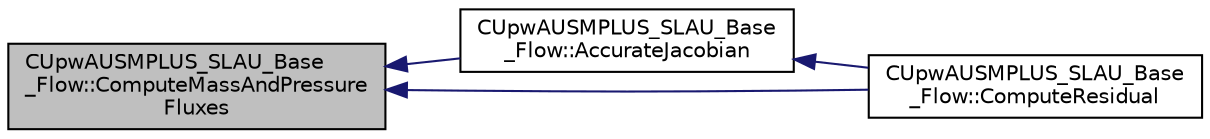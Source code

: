 digraph "CUpwAUSMPLUS_SLAU_Base_Flow::ComputeMassAndPressureFluxes"
{
  edge [fontname="Helvetica",fontsize="10",labelfontname="Helvetica",labelfontsize="10"];
  node [fontname="Helvetica",fontsize="10",shape=record];
  rankdir="LR";
  Node21 [label="CUpwAUSMPLUS_SLAU_Base\l_Flow::ComputeMassAndPressure\lFluxes",height=0.2,width=0.4,color="black", fillcolor="grey75", style="filled", fontcolor="black"];
  Node21 -> Node22 [dir="back",color="midnightblue",fontsize="10",style="solid",fontname="Helvetica"];
  Node22 [label="CUpwAUSMPLUS_SLAU_Base\l_Flow::AccurateJacobian",height=0.2,width=0.4,color="black", fillcolor="white", style="filled",URL="$class_c_upw_a_u_s_m_p_l_u_s___s_l_a_u___base___flow.html#a609b294c295441cf81e8b06fb8016a59",tooltip="Compute the flux Jacobians using a mix of finite differences and manual differentiation. "];
  Node22 -> Node23 [dir="back",color="midnightblue",fontsize="10",style="solid",fontname="Helvetica"];
  Node23 [label="CUpwAUSMPLUS_SLAU_Base\l_Flow::ComputeResidual",height=0.2,width=0.4,color="black", fillcolor="white", style="filled",URL="$class_c_upw_a_u_s_m_p_l_u_s___s_l_a_u___base___flow.html#a67066d02de15ea3fb19170543956a31c",tooltip="Compute the AUSM+ and SLAU family of schemes. "];
  Node21 -> Node23 [dir="back",color="midnightblue",fontsize="10",style="solid",fontname="Helvetica"];
}
